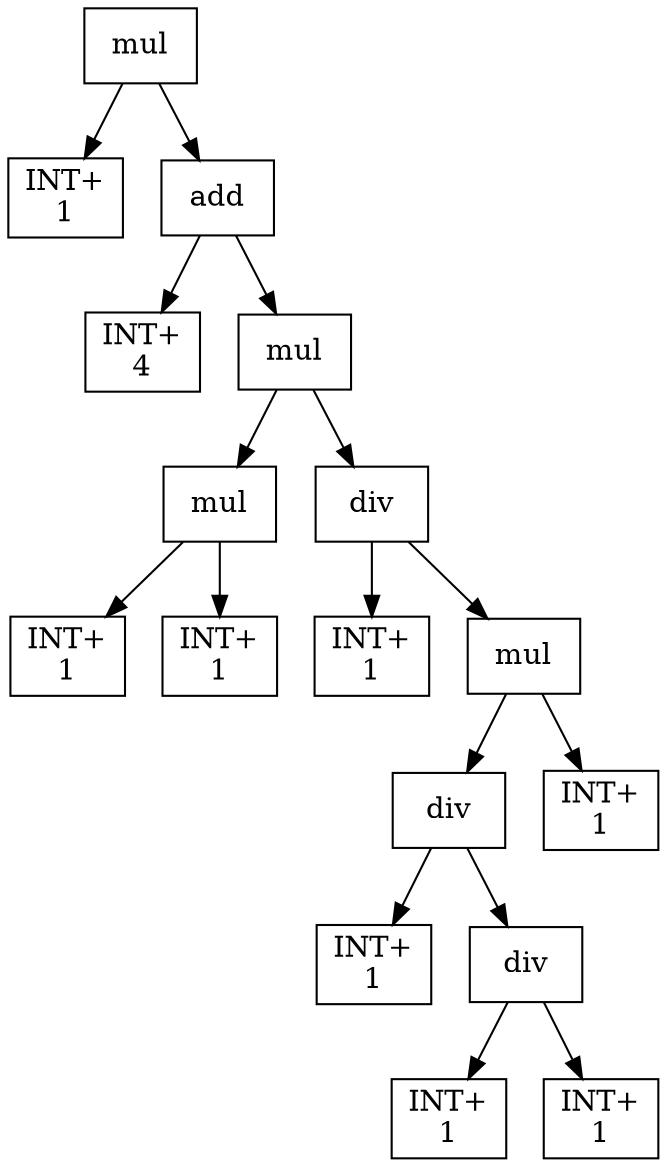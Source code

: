 digraph expr {
  node [shape=box];
  n1 [label="mul"];
  n2 [label="INT+\n1"];
  n3 [label="add"];
  n4 [label="INT+\n4"];
  n5 [label="mul"];
  n6 [label="mul"];
  n7 [label="INT+\n1"];
  n8 [label="INT+\n1"];
  n6 -> n7;
  n6 -> n8;
  n9 [label="div"];
  n10 [label="INT+\n1"];
  n11 [label="mul"];
  n12 [label="div"];
  n13 [label="INT+\n1"];
  n14 [label="div"];
  n15 [label="INT+\n1"];
  n16 [label="INT+\n1"];
  n14 -> n15;
  n14 -> n16;
  n12 -> n13;
  n12 -> n14;
  n17 [label="INT+\n1"];
  n11 -> n12;
  n11 -> n17;
  n9 -> n10;
  n9 -> n11;
  n5 -> n6;
  n5 -> n9;
  n3 -> n4;
  n3 -> n5;
  n1 -> n2;
  n1 -> n3;
}
